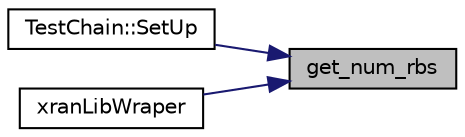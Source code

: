 digraph "get_num_rbs"
{
 // LATEX_PDF_SIZE
  edge [fontname="Helvetica",fontsize="10",labelfontname="Helvetica",labelfontsize="10"];
  node [fontname="Helvetica",fontsize="10",shape=record];
  rankdir="RL";
  Node1 [label="get_num_rbs",height=0.2,width=0.4,color="black", fillcolor="grey75", style="filled", fontcolor="black",tooltip=" "];
  Node1 -> Node2 [dir="back",color="midnightblue",fontsize="10",style="solid",fontname="Helvetica"];
  Node2 [label="TestChain::SetUp",height=0.2,width=0.4,color="black", fillcolor="white", style="filled",URL="$class_test_chain.html#a3a1707f6479611fdc609a3eb8a0cef1b",tooltip=" "];
  Node1 -> Node3 [dir="back",color="midnightblue",fontsize="10",style="solid",fontname="Helvetica"];
  Node3 [label="xranLibWraper",height=0.2,width=0.4,color="black", fillcolor="white", style="filled",URL="$classxran_lib_wraper.html#a2e64fc338fcfaac25af91aae564777fa",tooltip=" "];
}
